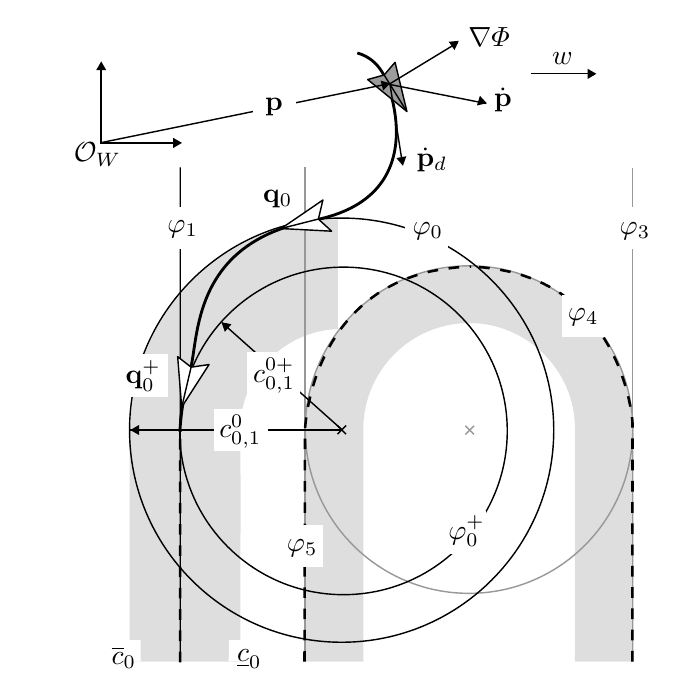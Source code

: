 
\definecolor{cDEDEDE}{RGB}{222,222,222}
\definecolor{c989898}{RGB}{152,152,152}
\definecolor{c9B9B9B}{RGB}{155,155,155}
\definecolor{cFFFFFF}{RGB}{255,255,255}


\def \globalscale {0.9}
\begin{tikzpicture}[y=0.80pt, x=0.80pt, yscale=-\globalscale, xscale=\globalscale, inner sep=0pt, outer sep=0pt]
\path[fill=cDEDEDE,line join=round,even odd rule,line width=0.512pt] (145.293,200.994) -- (116.38,200.994) .. controls (116.38,155.768) and (153.043,119.104) .. (198.27,119.104) -- (198.27,147.73) .. controls (168.997,147.913) and (145.321,171.685) .. (145.293,200.994) -- cycle;



\path[fill=cDEDEDE,line join=round,even odd rule,line width=0.512pt] (198.287,147.709) -- (198.287,118.795) .. controls (243.514,118.795) and (280.177,155.458) .. (280.177,200.685) -- (251.551,200.685) .. controls (251.368,171.413) and (227.596,147.736) .. (198.287,147.709) -- cycle;



\path[fill=cDEDEDE,line join=round,even odd rule,line width=0.512pt] (115.684,317.647) -- (145.281,317.647) -- (145.281,200.693) -- (115.685,200.693) -- (115.684,317.647) -- cycle;



\path[fill=cDEDEDE,line join=round,even odd rule,line width=0.512pt] (251.469,317.629) -- (281.066,317.629) -- (281.088,200.52) -- (251.491,200.52) -- (251.469,317.629) -- cycle;



\path[fill=cDEDEDE,line join=round,line width=1.280pt] (28.405,198.662) -- (28.448,198.662) .. controls (30.041,142.129) and (75.876,96.665) .. (132.556,95.666) -- (132.556,150.748) .. controls (106.245,151.714) and (85.025,172.615) .. (83.55,198.792) -- (83.573,220.487) -- (83.55,220.979) -- (83.55,221.477) .. controls (83.574,222.728) and (83.754,224.03) .. (83.719,225.26) -- (83.728,225.272) -- (83.728,228.315) -- (83.55,297.238) -- (83.55,309.639) -- (83.518,309.639) -- (83.518,309.885) -- (83.499,311.277) -- (83.599,317.617) -- (28.104,317.63) .. controls (28.104,314.754) and (28.067,320.439) .. (28.05,314.078) -- (28.05,311.429) -- (28.05,310.892) -- (28.05,310.171) -- (28.05,309.646) -- (28.05,202.034) -- (28.405,198.662) -- cycle;



\path[draw=c989898,line join=round,line width=0.512pt] (198.336,201.213) ellipse (2.311cm and 2.311cm);



\path[draw=c989898,line join=round,line width=0.512pt] (115.961,69.661) -- (115.961,317.37);



\path[draw=black,line join=round,line width=0.512pt] (134.425,201.503) ellipse (2.993cm and 2.993cm);



\path[draw=black,line join=round,line width=0.512pt] (136.641,203.487) -- (132.31,199.155);



\path[draw=black,line join=round,line width=0.512pt] (132.311,203.485) -- (136.643,199.154);



\path[draw=black,line join=round,line width=0.512pt] (135.349,201.878) ellipse (2.311cm and 2.311cm);



\path[draw=black,line join=round,line width=0.512pt] (53.41,69.661) -- (53.409,317.37);



\path[draw=black,line join=round,line width=0.512pt] (134.548,201.375) -- (28.283,201.375);



\path[fill=black,line join=round,line width=0.256pt] (32.769,203.964) -- (32.758,198.886) -- (28.366,201.435) -- (32.769,203.964) -- cycle;



\path[draw=black,line join=round,line width=0.512pt] (74.462,147.605) -- (134.767,201.442);



\path[fill=black,line join=round,line width=0.256pt] (75.795,152.165) -- (79.126,148.332) -- (74.141,147.363) -- (75.795,152.165) -- cycle;



\path[draw=c989898,line join=round,line width=0.512pt] (280.338,69.686) -- (280.338,317.395);



\path[draw=c989898,line join=round,line width=0.512pt] (200.855,203.647) -- (196.523,199.316);



\path[draw=c989898,line join=round,line width=0.512pt] (196.524,203.646) -- (200.855,199.315);



\path[draw=black,line join=round,line width=1.024pt] (142.294,12.218) .. controls (154.601,15.539) and (157.512,28.173) .. (157.512,28.173) .. controls (157.512,28.173) and (180.829,84.972) .. (119.762,96.273) .. controls (58.695,107.575) and (62.808,156.011) .. (58.471,171.087) .. controls (53.989,186.672) and (53.305,201.225) .. (53.305,201.225) -- (53.329,201.681) -- (53.4,202.45);



\path[draw=black,fill=c9B9B9B,line join=round,line width=0.512pt] (167.193,41.572) -- (161.229,16.893) -- (155.77,23.242) -- (147.497,25.55) -- (167.193,41.572) -- cycle;



\path[fill=black,line join=round,line width=0.256pt] (279.715,306.96) -- (279.717,301.626) -- (280.997,301.627) -- (280.995,306.96) -- (279.715,306.96) -- cycle(279.719,296.293) -- (279.721,290.96) -- (281.001,290.96) -- (280.999,296.293) -- (279.719,296.293) -- cycle(279.724,285.626) -- (279.726,280.293) -- (281.006,280.293) -- (281.004,285.627) -- (279.724,285.626) -- cycle(279.728,274.96) -- (279.73,269.626) -- (281.01,269.627) -- (281.008,274.96) -- (279.728,274.96) -- cycle(279.732,264.293) -- (279.735,258.96) -- (281.015,258.96) -- (281.012,264.293) -- (279.732,264.293) -- cycle(279.737,253.626) -- (279.739,248.293) -- (281.019,248.293) -- (281.017,253.627) -- (279.737,253.626) -- cycle(279.741,242.96) -- (279.743,237.626) -- (281.023,237.627) -- (281.021,242.96) -- (279.741,242.96) -- cycle(279.746,232.293) -- (279.748,226.96) -- (281.028,226.96) -- (281.026,232.293) -- (279.746,232.293) -- cycle(279.75,221.626) -- (279.752,216.293) -- (281.032,216.293) -- (281.03,221.627) -- (279.75,221.626) -- cycle(279.754,210.96) -- (279.757,205.626) -- (281.036,205.627) -- (281.034,210.96) -- (279.754,210.96) -- cycle(279.759,200.293) -- (279.76,197.726) -- (279.77,197.6) -- (279.807,197.48) -- (279.866,197.369) -- (279.947,197.273) -- (280.043,197.192) -- (280.154,197.133) -- (280.274,197.097) -- (280.4,197.086) -- (279.747,197.557) -- (279.696,196.938) -- (279.595,195.934) -- (279.489,195.043) -- (280.762,194.905) -- (280.868,195.795) -- (280.971,196.823) -- (281.024,197.464) -- (280.4,198.366) -- (281.04,197.726) -- (281.039,200.293) -- (279.759,200.293) -- cycle(278.675,189.814) -- (278.449,188.597) -- (277.914,186.068) -- (277.57,184.63) -- (278.819,184.349) -- (279.163,185.787) -- (279.705,188.348) -- (279.936,189.596) -- (278.675,189.814) -- cycle(276.201,179.514) -- (275.515,177.247) -- (274.57,174.458) -- (275.789,174.068) -- (276.734,176.856) -- (277.432,179.162) -- (276.201,179.514) -- cycle(272.672,169.524) -- (271.664,167.14) -- (270.504,164.679) -- (271.673,164.158) -- (272.833,166.619) -- (273.86,169.048) -- (272.672,169.524) -- cycle(268.091,159.987) -- (266.03,156.477) -- (265.354,155.447) -- (266.442,154.772) -- (267.118,155.802) -- (269.21,159.366) -- (268.091,159.987) -- cycle(262.346,151.085) -- (261.12,149.417) -- (259.064,146.929) -- (260.074,146.142) -- (262.13,148.63) -- (263.398,150.355) -- (262.346,151.085) -- cycle(255.508,143.006) -- (255.171,142.645) -- (251.777,139.434) -- (251.71,139.379) -- (252.559,138.421) -- (252.626,138.477) -- (256.08,141.744) -- (256.47,142.162) -- (255.508,143.006) -- cycle(247.612,136.034) -- (244.084,133.493) -- (243.284,132.998) -- (243.996,131.934) -- (244.796,132.429) -- (248.396,135.022) -- (247.612,136.034) -- cycle(238.747,130.284) -- (235.102,128.37) -- (234.029,127.902) -- (234.584,126.748) -- (235.656,127.217) -- (239.382,129.173) -- (238.747,130.284) -- cycle(229.158,125.85) -- (224.726,124.278) -- (224.162,124.122) -- (224.547,122.901) -- (225.111,123.058) -- (229.629,124.66) -- (229.158,125.85) -- cycle(219.022,122.697) -- (218.982,122.685) -- (213.842,121.634) -- (214.141,120.389) -- (219.281,121.441) -- (219.408,121.476) -- (219.022,122.697) -- cycle(208.611,120.854) -- (206.317,120.542) -- (203.349,120.329) -- (203.48,119.056) -- (206.449,119.268) -- (208.826,119.592) -- (208.611,120.854) -- cycle(279.71,317.626) -- (279.713,312.293) -- (280.993,312.293) -- (280.99,317.627) -- (279.71,317.626) -- cycle;



\path[fill=black,line join=round,line width=0.256pt] (115.169,307.054) -- (115.181,301.721) -- (116.461,301.724) -- (116.449,307.057) -- (115.169,307.054) -- cycle(115.193,296.387) -- (115.205,291.054) -- (116.485,291.057) -- (116.473,296.39) -- (115.193,296.387) -- cycle(115.217,285.721) -- (115.229,280.387) -- (116.509,280.39) -- (116.497,285.724) -- (115.217,285.721) -- cycle(115.242,275.054) -- (115.254,269.721) -- (116.534,269.724) -- (116.522,275.057) -- (115.242,275.054) -- cycle(115.266,264.388) -- (115.278,259.054) -- (116.558,259.057) -- (116.546,264.39) -- (115.266,264.388) -- cycle(115.29,253.721) -- (115.302,248.388) -- (116.582,248.39) -- (116.57,253.724) -- (115.29,253.721) -- cycle(115.314,243.054) -- (115.326,237.721) -- (116.606,237.724) -- (116.594,243.057) -- (115.314,243.054) -- cycle(115.338,232.388) -- (115.35,227.054) -- (116.63,227.057) -- (116.618,232.391) -- (115.338,232.388) -- cycle(115.362,221.721) -- (115.374,216.388) -- (116.654,216.391) -- (116.642,221.724) -- (115.362,221.721) -- cycle(115.386,211.054) -- (115.398,205.721) -- (116.678,205.724) -- (116.666,211.057) -- (115.386,211.054) -- cycle(115.459,200.358) -- (115.46,200.327) -- (115.545,199.236) -- (115.687,197.763) -- (115.901,195.937) -- (116.03,195.008) -- (117.3,195.169) -- (117.17,196.099) -- (116.96,197.899) -- (116.82,199.346) -- (116.737,200.413) -- (116.737,200.423) -- (115.459,200.358) -- cycle(116.903,189.717) -- (117.108,188.627) -- (117.746,185.676) -- (118.043,184.473) -- (119.29,184.76) -- (118.993,185.964) -- (118.363,188.88) -- (118.164,189.938) -- (116.903,189.717) -- cycle(119.422,179.302) -- (119.458,179.175) -- (120.559,175.683) -- (121.089,174.192) -- (122.303,174.598) -- (121.773,176.089) -- (120.685,179.539) -- (120.66,179.626) -- (119.422,179.302) -- cycle(122.994,169.186) -- (123.324,168.359) -- (125.015,164.585) -- (125.177,164.263) -- (126.334,164.812) -- (126.172,165.134) -- (124.503,168.857) -- (124.192,169.637) -- (122.994,169.186) -- cycle(127.648,159.505) -- (129.085,156.959) -- (130.393,154.897) -- (131.492,155.554) -- (130.184,157.616) -- (128.778,160.106) -- (127.648,159.505) -- cycle(133.419,150.466) -- (134.166,149.421) -- (136.731,146.241) -- (137.751,147.015) -- (135.186,150.195) -- (134.482,151.181) -- (133.419,150.466) -- cycle(140.327,142.252) -- (140.369,142.206) -- (143.926,138.792) -- (144.251,138.52) -- (145.106,139.473) -- (144.781,139.745) -- (141.285,143.099) -- (141.298,143.085) -- (140.327,142.252) -- cycle(148.409,135.111) -- (152.02,132.501) -- (152.806,132.016) -- (153.518,133.079) -- (152.733,133.564) -- (149.195,136.121) -- (148.409,135.111) -- cycle(157.417,129.249) -- (161.511,127.12) -- (162.215,126.818) -- (162.764,127.974) -- (162.059,128.277) -- (158.05,130.362) -- (157.417,129.249) -- cycle(167.17,124.722) -- (172.213,122.985) -- (172.674,124.179) -- (167.631,125.916) -- (167.17,124.722) -- cycle(177.407,121.585) -- (178.594,121.27) -- (182.671,120.492) -- (182.955,121.74) -- (178.879,122.518) -- (177.78,122.809) -- (177.407,121.585) -- cycle(187.984,119.679) -- (192.034,119.189) -- (193.329,119.117) -- (193.441,120.392) -- (192.147,120.464) -- (188.181,120.944) -- (187.984,119.679) -- cycle(198.654,118.822) -- (199.409,118.779) -- (199.44,120.059) -- (198.766,120.097) -- (198.654,118.822) -- cycle(115.145,317.721) -- (115.157,312.387) -- (116.437,312.39) -- (116.425,317.724) -- (115.145,317.721) -- cycle;



\path[draw=black,fill=cFFFFFF,line join=round,line width=0.512pt] (54.14,189.94) -- (67.872,168.584) -- (58.902,169.895) -- (52.128,164.63) -- (54.14,189.94) -- cycle;



\path[fill=black,line join=round,line width=0.256pt] (52.679,307.323) -- (52.679,301.99) -- (53.96,301.99) -- (53.96,307.323) -- (52.679,307.323) -- cycle(52.679,296.656) -- (52.679,291.323) -- (53.96,291.323) -- (53.96,296.656) -- (52.679,296.656) -- cycle(52.679,285.99) -- (52.679,280.656) -- (53.96,280.656) -- (53.96,285.99) -- (52.679,285.99) -- cycle(52.679,275.323) -- (52.679,269.99) -- (53.96,269.99) -- (53.96,275.323) -- (52.679,275.323) -- cycle(52.679,264.656) -- (52.679,259.323) -- (53.96,259.323) -- (53.96,264.656) -- (52.679,264.656) -- cycle(52.679,253.99) -- (52.679,248.656) -- (53.96,248.656) -- (53.96,253.99) -- (52.679,253.99) -- cycle(52.679,243.323) -- (52.679,237.99) -- (53.96,237.99) -- (53.96,243.323) -- (52.679,243.323) -- cycle(52.679,232.656) -- (52.679,227.323) -- (53.96,227.323) -- (53.96,232.656) -- (52.679,232.656) -- cycle(52.679,221.99) -- (52.679,216.656) -- (53.96,216.656) -- (53.96,221.99) -- (52.679,221.99) -- cycle(52.679,211.323) -- (52.679,205.99) -- (53.96,205.99) -- (53.96,211.323) -- (52.679,211.323) -- cycle(52.679,317.99) -- (52.679,312.656) -- (53.96,312.656) -- (53.96,317.99) -- (52.679,317.99) -- cycle;



  \path[fill=cFFFFFF,line join=round,line width=1.024pt,rounded corners=0.0cm] (43.001,89.261) rectangle (64.391,110.651);



  \path[cm={{0.916,0.0,0.0,0.916,(47.0,105.0)}}] (0.0,0.0) node[above right] () {$\varphi_1$};



  \path[fill=cFFFFFF,line join=round,line width=1.024pt,rounded corners=0.0cm] (166.328,89.261) rectangle (187.718,110.651);



  \path[cm={{0.916,0.0,0.0,0.916,(170.0,106.0)}}] (0.0,0.0) node[above right] () {$\varphi_0$};



  \path[fill=cFFFFFF,line join=round,line width=1.024pt,rounded corners=0.0cm] (270.577,89.261) rectangle (291.967,110.651);



  \path[cm={{1.0,0.0,0.0,1.0,(274.0,106.0)}}] (0.0,0.0) node[above right] () {$\varphi_3$};



\path[fill=cFFFFFF,line join=round,line width=1.024pt,rounded corners=0.0cm] (245.182,133.436) rectangle (266.572,154.826);



\path[cm={{0.916,0.0,0.0,0.916,(248.0,149.0)}}] (0.0,0.0) node[above right] () {$\varphi_4$};

\path[fill=cFFFFFF,line join=round,line width=1.024pt,rounded corners=0.0cm] (185.508,242.04) rectangle (206.898,263.43);

\path[cm={{0.916,0.0,0.0,0.916,(188.0,260.0)}}] (0.0,0.0) node[above right] () {$\varphi_0^+$};


  \path[fill=cFFFFFF,line join=round,line width=1.024pt,rounded corners=0.0cm] (103.508,249.04) rectangle (124.898,270.43);



  \path[cm={{1.0,0.0,0.0,1.0,(107.0,265.0)}}] (0.0,0.0) node[above right] () {$\varphi_5$};



  \path[fill=cFFFFFF,line join=round,line width=1.024pt] (33.575,306.942) -- (12.185,306.942) -- (12.128,317.688) -- (33.568,317.635) -- (33.575,306.942) -- cycle;



  \path[cm={{1.0,0.0,0.0,1.0,(19.0,321.0)}}] (0.0,0.0) node[above right] () {$\overline{c}_0$};



  \path[fill=cFFFFFF,line join=round,line width=1.024pt] (99.183,306.942) -- (77.793,306.942) -- (77.761,317.608) -- (99.201,317.608) -- (99.183,306.942) -- cycle;



  \path[cm={{1.0,0.0,0.0,1.0,(82.0,321.0)}}] (0.0,0.0) node[above right] () {$\underline{c}_0$};



  \path[fill=cFFFFFF,line join=round,line width=1.024pt,rounded corners=0.0cm] (70.261,190.816) rectangle (97.651,212.206);



  \path[cm={{0.916,0.0,0.0,0.916,(73.0,210.7)}}] (0.0,0.0) node[above right] () {$c_{0,1}^0$};



  \path[fill=cFFFFFF,line join=round,line width=1.024pt,rounded corners=0.0cm] (87.167,162.475) rectangle (113.557,183.865);



  \path[cm={{1.0,0.0,0.0,1.0,(90.0,183.0)}}] (0.0,0.0) node[above right] () {$c_{0,1}^{0+}$};



\path[line join=round,line width=1.280pt] (156.44,27.487) -- (165.963,92.17);



\path[draw=black,line join=round,line width=0.512pt] (158.656,27.706) -- (164.742,66.494);



\path[draw=black,line join=round,line width=0.512pt] (158.601,27.688) -- (192.614,7.024);



\path[fill=black,line join=round,line width=0.256pt] (166.886,64.031) -- (161.891,64.945) -- (165.179,68.814) -- (166.886,64.031) -- cycle;



\path[fill=black,line join=round,line width=0.256pt] (188.157,6.578) -- (191.07,10.737) -- (193.215,6.134) -- (188.157,6.578) -- cycle;



\path[draw=black,line join=round,line width=0.512pt] (158.601,28.017) -- (206.923,37.551);



\path[fill=black,line join=round,line width=0.256pt] (203.82,33.713) -- (202.32,38.564) -- (207.272,37.437) -- (203.82,33.713) -- cycle;



\path[cm={{0.916,0.0,0.0,0.916,(198.0,9.0)}}] (0.0,0.0) node[above right] () {$\nabla\varPhi$};



\path[cm={{0.916,0.0,0.0,0.916,(211.0,42.0)}}] (0.0,0.0) node[above right] () {$\dot{\mathbf{p}}$};



\path[cm={{0.916,0.0,0.0,0.916,(172.0,72.0)}}] (0.0,0.0) node[above right] () {$\dot{\mathbf{p}}_d$};



\path[draw=black,fill=cFFFFFF,line join=round,line width=0.512pt] (104.046,100.327) -- (129.401,101.644) -- (122.757,95.595) -- (125.016,86.014) -- (104.046,100.327) -- cycle;



\path[cm={{1.0,0.0,0.0,1.0,(95.0,90.0)}}] (0.0,0.0) node[above right] () {$\mathbf{q}_{0}$};



  \path[fill=cFFFFFF,line join=round,line width=1.024pt,rounded corners=0.0cm] (25.7,163.507) rectangle (47.09,184.897);



  \path[cm={{1.0,0.0,0.0,1.0,(26.0,182.0)}}] (0.0,0.0) node[above right] () {$\mathbf{q}_{0}^+$};



\path[draw=black,line join=round,line width=0.512pt] (13.74,18.561) -- (13.74,57.676);



\path[draw=black,line join=round,line width=0.512pt] (52.588,57.359) -- (13.472,57.359);



\path[fill=black,line join=round,line width=0.256pt] (11.225,20.854) -- (16.303,20.843) -- (13.755,16.451) -- (11.225,20.854) -- cycle;



\path[fill=black,line join=round,line width=0.256pt] (49.882,54.805) -- (49.893,59.883) -- (54.285,57.334) -- (49.882,54.805) -- cycle;



\path[cm={{1.0,0.0,0.0,1.0,(0.0,69.0)}}] (0.0,0.0) node[above right] () {$\mathcal{O}_W$};



\path[draw=black,line join=round,line width=0.512pt] (13.947,57.154) -- (157.777,27.706);



\path[fill=black,line join=round,line width=0.256pt] (153.995,26.076) -- (155.249,30.996) -- (158.884,27.45) -- (153.995,26.076) -- cycle;



  \path[fill=cFFFFFF,line join=round,line width=1.024pt,rounded corners=0.0cm] (90.114,28.454) rectangle (111.504,49.845);



  \path[cm={{0.916,0.0,0.0,0.916,(96.0,44.0)}}] (0.0,0.0) node[above right] () {$\mathbf{p}$};



\path[draw=black,line join=round,line width=0.512pt] (229.442,22.594) -- (258.954,22.594);



\path[fill=black,line join=round,line width=0.256pt] (257.882,20.143) -- (257.893,25.221) -- (262.285,22.672) -- (257.882,20.143) -- cycle;



\path[cm={{0.916,0.0,0.0,0.916,(240.0,18.0)}}] (0.0,0.0) node[above right] () {$w$};



\path[draw=black,line join=round,line width=0.512pt] (104.605,100.171) -- (122.589,95.593);



\path[draw=black,line join=round,line width=0.512pt] (54.44,188.833) -- (58.835,170.007);



\path[draw=black,line join=round,line width=0.512pt] (155.751,23.244) -- (167.032,41.411);




\end{tikzpicture}

